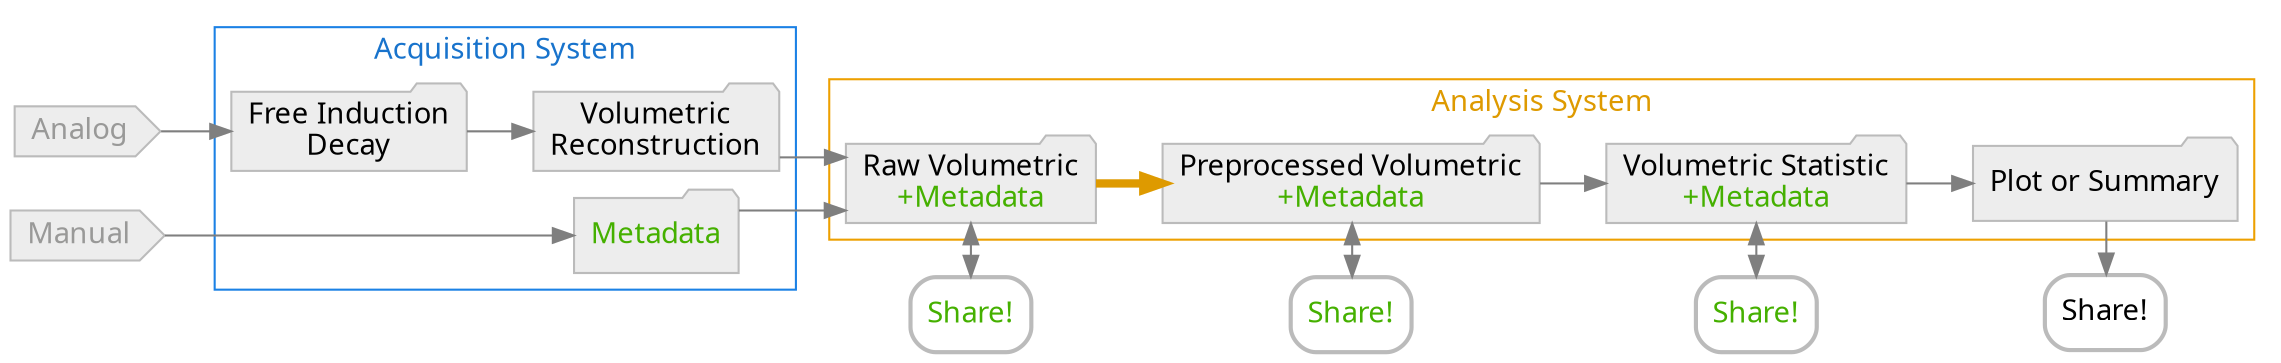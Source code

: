 digraph graphname {
    newrank = true;
    size="26,10";
    rankdir="LR";
    splines=ortho;
    graph [fontname="sans", pad="0.07", nodesep="0.175", ranksep="0.45"];
    node [fontname="sans", style=filled];
    edge [fontname="sans", color=gray50];
    d_[label=<<FONT COLOR="#45B000">Share!</FONT>>, style="bold, rounded", color="#BBBBBB", shape="box"];
    e_[label=<<FONT COLOR="#45B000">Share!</FONT>>, style="bold, rounded", color="#BBBBBB", shape="box"];
    f_[label=<<FONT COLOR="#45B000">Share!</FONT>>, style="bold, rounded", color="#BBBBBB", shape="box"];
    g_[label="Share!", style="bold, rounded", color="#BBBBBB", shape="box"];
    a[label="Analog  ", shape=cds, color="#BBBBBB", fillcolor=grey93, fontcolor="#999998"];
    m0[label="Manual  ", shape=cds, color="#BBBBBB", fillcolor=grey93, fontcolor="#999998"];
    b[label="Free Induction\nDecay", shape=folder, color="#BBBBBB", fillcolor=grey93];
    m1[
        label=<<FONT COLOR="#45B000">Metadata</FONT>>,
        shape=folder, color="#BBBBBB", fillcolor=grey93,
        ];
    c[label="Volumetric\nReconstruction", shape=folder, color="#BBBBBB", fillcolor=grey93];
    d[
        label=<Raw Volumetric<BR/><FONT COLOR="#45B000">+Metadata</FONT>>,
        shape=folder, color="#BBBBBB", fillcolor=grey93,
        ];
    e[
        label=<Preprocessed Volumetric<BR/><FONT COLOR="#45B000">+Metadata</FONT>>,
        shape=folder, color="#BBBBBB", fillcolor=grey93,
        ];
    f[
        label=<Volumetric Statistic<BR/><FONT COLOR="#45B000">+Metadata</FONT>>,
        shape=folder, color="#BBBBBB", fillcolor=grey93,
        ];
    g[label="Plot or Summary", shape=folder, color="#BBBBBB", fillcolor=grey93];
    a -> b ;
    m0 -> m1 ;
    subgraph cluster1 {
        b -> c ;
        m1;
        label = "Acquisition System";
        fontcolor = "#1873cc";
        color = "#1b81e5";
    }
    c -> d ;
    m1 -> d;
    subgraph cluster2 {
        d -> e [arrowsize=0.9, penwidth=4, color="#DE9A00"];
        e -> f ;
        f -> g ;
        label = "Analysis System";
        fontcolor = "#DE9A00";
        color = "#EDA000";
    }
    d -> d_ [dir=both, minlen=2];
    e -> e_ [dir=both, minlen=2];
    f -> f_ [dir=both, minlen=2];
    g -> g_ [minlen=2];
    {rank=same; a; m0}
    {rank=same; d; d_}
    {rank=same; e; e_}
    {rank=same; f; f_}
    {rank=same; g; g_}
}
